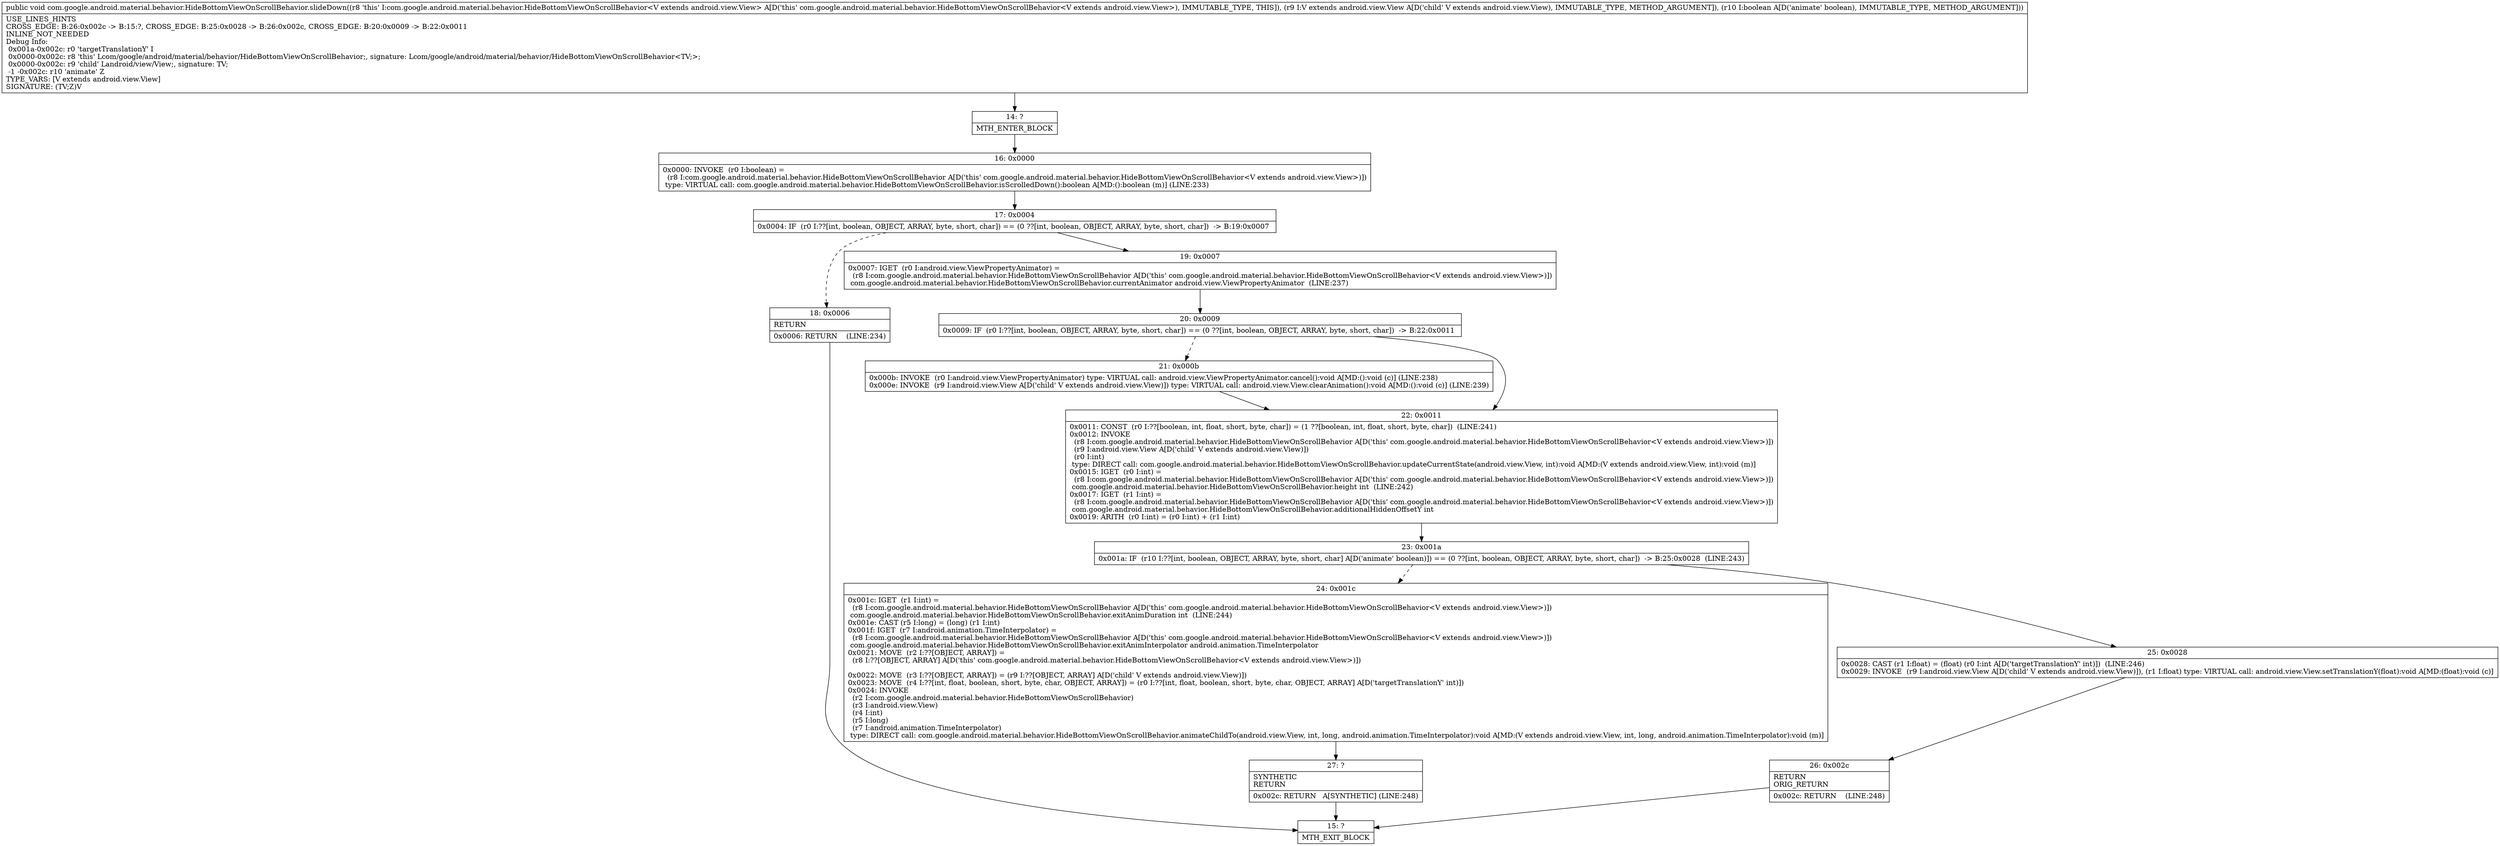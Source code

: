 digraph "CFG forcom.google.android.material.behavior.HideBottomViewOnScrollBehavior.slideDown(Landroid\/view\/View;Z)V" {
Node_14 [shape=record,label="{14\:\ ?|MTH_ENTER_BLOCK\l}"];
Node_16 [shape=record,label="{16\:\ 0x0000|0x0000: INVOKE  (r0 I:boolean) = \l  (r8 I:com.google.android.material.behavior.HideBottomViewOnScrollBehavior A[D('this' com.google.android.material.behavior.HideBottomViewOnScrollBehavior\<V extends android.view.View\>)])\l type: VIRTUAL call: com.google.android.material.behavior.HideBottomViewOnScrollBehavior.isScrolledDown():boolean A[MD:():boolean (m)] (LINE:233)\l}"];
Node_17 [shape=record,label="{17\:\ 0x0004|0x0004: IF  (r0 I:??[int, boolean, OBJECT, ARRAY, byte, short, char]) == (0 ??[int, boolean, OBJECT, ARRAY, byte, short, char])  \-\> B:19:0x0007 \l}"];
Node_18 [shape=record,label="{18\:\ 0x0006|RETURN\l|0x0006: RETURN    (LINE:234)\l}"];
Node_15 [shape=record,label="{15\:\ ?|MTH_EXIT_BLOCK\l}"];
Node_19 [shape=record,label="{19\:\ 0x0007|0x0007: IGET  (r0 I:android.view.ViewPropertyAnimator) = \l  (r8 I:com.google.android.material.behavior.HideBottomViewOnScrollBehavior A[D('this' com.google.android.material.behavior.HideBottomViewOnScrollBehavior\<V extends android.view.View\>)])\l com.google.android.material.behavior.HideBottomViewOnScrollBehavior.currentAnimator android.view.ViewPropertyAnimator  (LINE:237)\l}"];
Node_20 [shape=record,label="{20\:\ 0x0009|0x0009: IF  (r0 I:??[int, boolean, OBJECT, ARRAY, byte, short, char]) == (0 ??[int, boolean, OBJECT, ARRAY, byte, short, char])  \-\> B:22:0x0011 \l}"];
Node_21 [shape=record,label="{21\:\ 0x000b|0x000b: INVOKE  (r0 I:android.view.ViewPropertyAnimator) type: VIRTUAL call: android.view.ViewPropertyAnimator.cancel():void A[MD:():void (c)] (LINE:238)\l0x000e: INVOKE  (r9 I:android.view.View A[D('child' V extends android.view.View)]) type: VIRTUAL call: android.view.View.clearAnimation():void A[MD:():void (c)] (LINE:239)\l}"];
Node_22 [shape=record,label="{22\:\ 0x0011|0x0011: CONST  (r0 I:??[boolean, int, float, short, byte, char]) = (1 ??[boolean, int, float, short, byte, char])  (LINE:241)\l0x0012: INVOKE  \l  (r8 I:com.google.android.material.behavior.HideBottomViewOnScrollBehavior A[D('this' com.google.android.material.behavior.HideBottomViewOnScrollBehavior\<V extends android.view.View\>)])\l  (r9 I:android.view.View A[D('child' V extends android.view.View)])\l  (r0 I:int)\l type: DIRECT call: com.google.android.material.behavior.HideBottomViewOnScrollBehavior.updateCurrentState(android.view.View, int):void A[MD:(V extends android.view.View, int):void (m)]\l0x0015: IGET  (r0 I:int) = \l  (r8 I:com.google.android.material.behavior.HideBottomViewOnScrollBehavior A[D('this' com.google.android.material.behavior.HideBottomViewOnScrollBehavior\<V extends android.view.View\>)])\l com.google.android.material.behavior.HideBottomViewOnScrollBehavior.height int  (LINE:242)\l0x0017: IGET  (r1 I:int) = \l  (r8 I:com.google.android.material.behavior.HideBottomViewOnScrollBehavior A[D('this' com.google.android.material.behavior.HideBottomViewOnScrollBehavior\<V extends android.view.View\>)])\l com.google.android.material.behavior.HideBottomViewOnScrollBehavior.additionalHiddenOffsetY int \l0x0019: ARITH  (r0 I:int) = (r0 I:int) + (r1 I:int) \l}"];
Node_23 [shape=record,label="{23\:\ 0x001a|0x001a: IF  (r10 I:??[int, boolean, OBJECT, ARRAY, byte, short, char] A[D('animate' boolean)]) == (0 ??[int, boolean, OBJECT, ARRAY, byte, short, char])  \-\> B:25:0x0028  (LINE:243)\l}"];
Node_24 [shape=record,label="{24\:\ 0x001c|0x001c: IGET  (r1 I:int) = \l  (r8 I:com.google.android.material.behavior.HideBottomViewOnScrollBehavior A[D('this' com.google.android.material.behavior.HideBottomViewOnScrollBehavior\<V extends android.view.View\>)])\l com.google.android.material.behavior.HideBottomViewOnScrollBehavior.exitAnimDuration int  (LINE:244)\l0x001e: CAST (r5 I:long) = (long) (r1 I:int) \l0x001f: IGET  (r7 I:android.animation.TimeInterpolator) = \l  (r8 I:com.google.android.material.behavior.HideBottomViewOnScrollBehavior A[D('this' com.google.android.material.behavior.HideBottomViewOnScrollBehavior\<V extends android.view.View\>)])\l com.google.android.material.behavior.HideBottomViewOnScrollBehavior.exitAnimInterpolator android.animation.TimeInterpolator \l0x0021: MOVE  (r2 I:??[OBJECT, ARRAY]) = \l  (r8 I:??[OBJECT, ARRAY] A[D('this' com.google.android.material.behavior.HideBottomViewOnScrollBehavior\<V extends android.view.View\>)])\l \l0x0022: MOVE  (r3 I:??[OBJECT, ARRAY]) = (r9 I:??[OBJECT, ARRAY] A[D('child' V extends android.view.View)]) \l0x0023: MOVE  (r4 I:??[int, float, boolean, short, byte, char, OBJECT, ARRAY]) = (r0 I:??[int, float, boolean, short, byte, char, OBJECT, ARRAY] A[D('targetTranslationY' int)]) \l0x0024: INVOKE  \l  (r2 I:com.google.android.material.behavior.HideBottomViewOnScrollBehavior)\l  (r3 I:android.view.View)\l  (r4 I:int)\l  (r5 I:long)\l  (r7 I:android.animation.TimeInterpolator)\l type: DIRECT call: com.google.android.material.behavior.HideBottomViewOnScrollBehavior.animateChildTo(android.view.View, int, long, android.animation.TimeInterpolator):void A[MD:(V extends android.view.View, int, long, android.animation.TimeInterpolator):void (m)]\l}"];
Node_27 [shape=record,label="{27\:\ ?|SYNTHETIC\lRETURN\l|0x002c: RETURN   A[SYNTHETIC] (LINE:248)\l}"];
Node_25 [shape=record,label="{25\:\ 0x0028|0x0028: CAST (r1 I:float) = (float) (r0 I:int A[D('targetTranslationY' int)])  (LINE:246)\l0x0029: INVOKE  (r9 I:android.view.View A[D('child' V extends android.view.View)]), (r1 I:float) type: VIRTUAL call: android.view.View.setTranslationY(float):void A[MD:(float):void (c)]\l}"];
Node_26 [shape=record,label="{26\:\ 0x002c|RETURN\lORIG_RETURN\l|0x002c: RETURN    (LINE:248)\l}"];
MethodNode[shape=record,label="{public void com.google.android.material.behavior.HideBottomViewOnScrollBehavior.slideDown((r8 'this' I:com.google.android.material.behavior.HideBottomViewOnScrollBehavior\<V extends android.view.View\> A[D('this' com.google.android.material.behavior.HideBottomViewOnScrollBehavior\<V extends android.view.View\>), IMMUTABLE_TYPE, THIS]), (r9 I:V extends android.view.View A[D('child' V extends android.view.View), IMMUTABLE_TYPE, METHOD_ARGUMENT]), (r10 I:boolean A[D('animate' boolean), IMMUTABLE_TYPE, METHOD_ARGUMENT]))  | USE_LINES_HINTS\lCROSS_EDGE: B:26:0x002c \-\> B:15:?, CROSS_EDGE: B:25:0x0028 \-\> B:26:0x002c, CROSS_EDGE: B:20:0x0009 \-\> B:22:0x0011\lINLINE_NOT_NEEDED\lDebug Info:\l  0x001a\-0x002c: r0 'targetTranslationY' I\l  0x0000\-0x002c: r8 'this' Lcom\/google\/android\/material\/behavior\/HideBottomViewOnScrollBehavior;, signature: Lcom\/google\/android\/material\/behavior\/HideBottomViewOnScrollBehavior\<TV;\>;\l  0x0000\-0x002c: r9 'child' Landroid\/view\/View;, signature: TV;\l  \-1 \-0x002c: r10 'animate' Z\lTYPE_VARS: [V extends android.view.View]\lSIGNATURE: (TV;Z)V\l}"];
MethodNode -> Node_14;Node_14 -> Node_16;
Node_16 -> Node_17;
Node_17 -> Node_18[style=dashed];
Node_17 -> Node_19;
Node_18 -> Node_15;
Node_19 -> Node_20;
Node_20 -> Node_21[style=dashed];
Node_20 -> Node_22;
Node_21 -> Node_22;
Node_22 -> Node_23;
Node_23 -> Node_24[style=dashed];
Node_23 -> Node_25;
Node_24 -> Node_27;
Node_27 -> Node_15;
Node_25 -> Node_26;
Node_26 -> Node_15;
}

